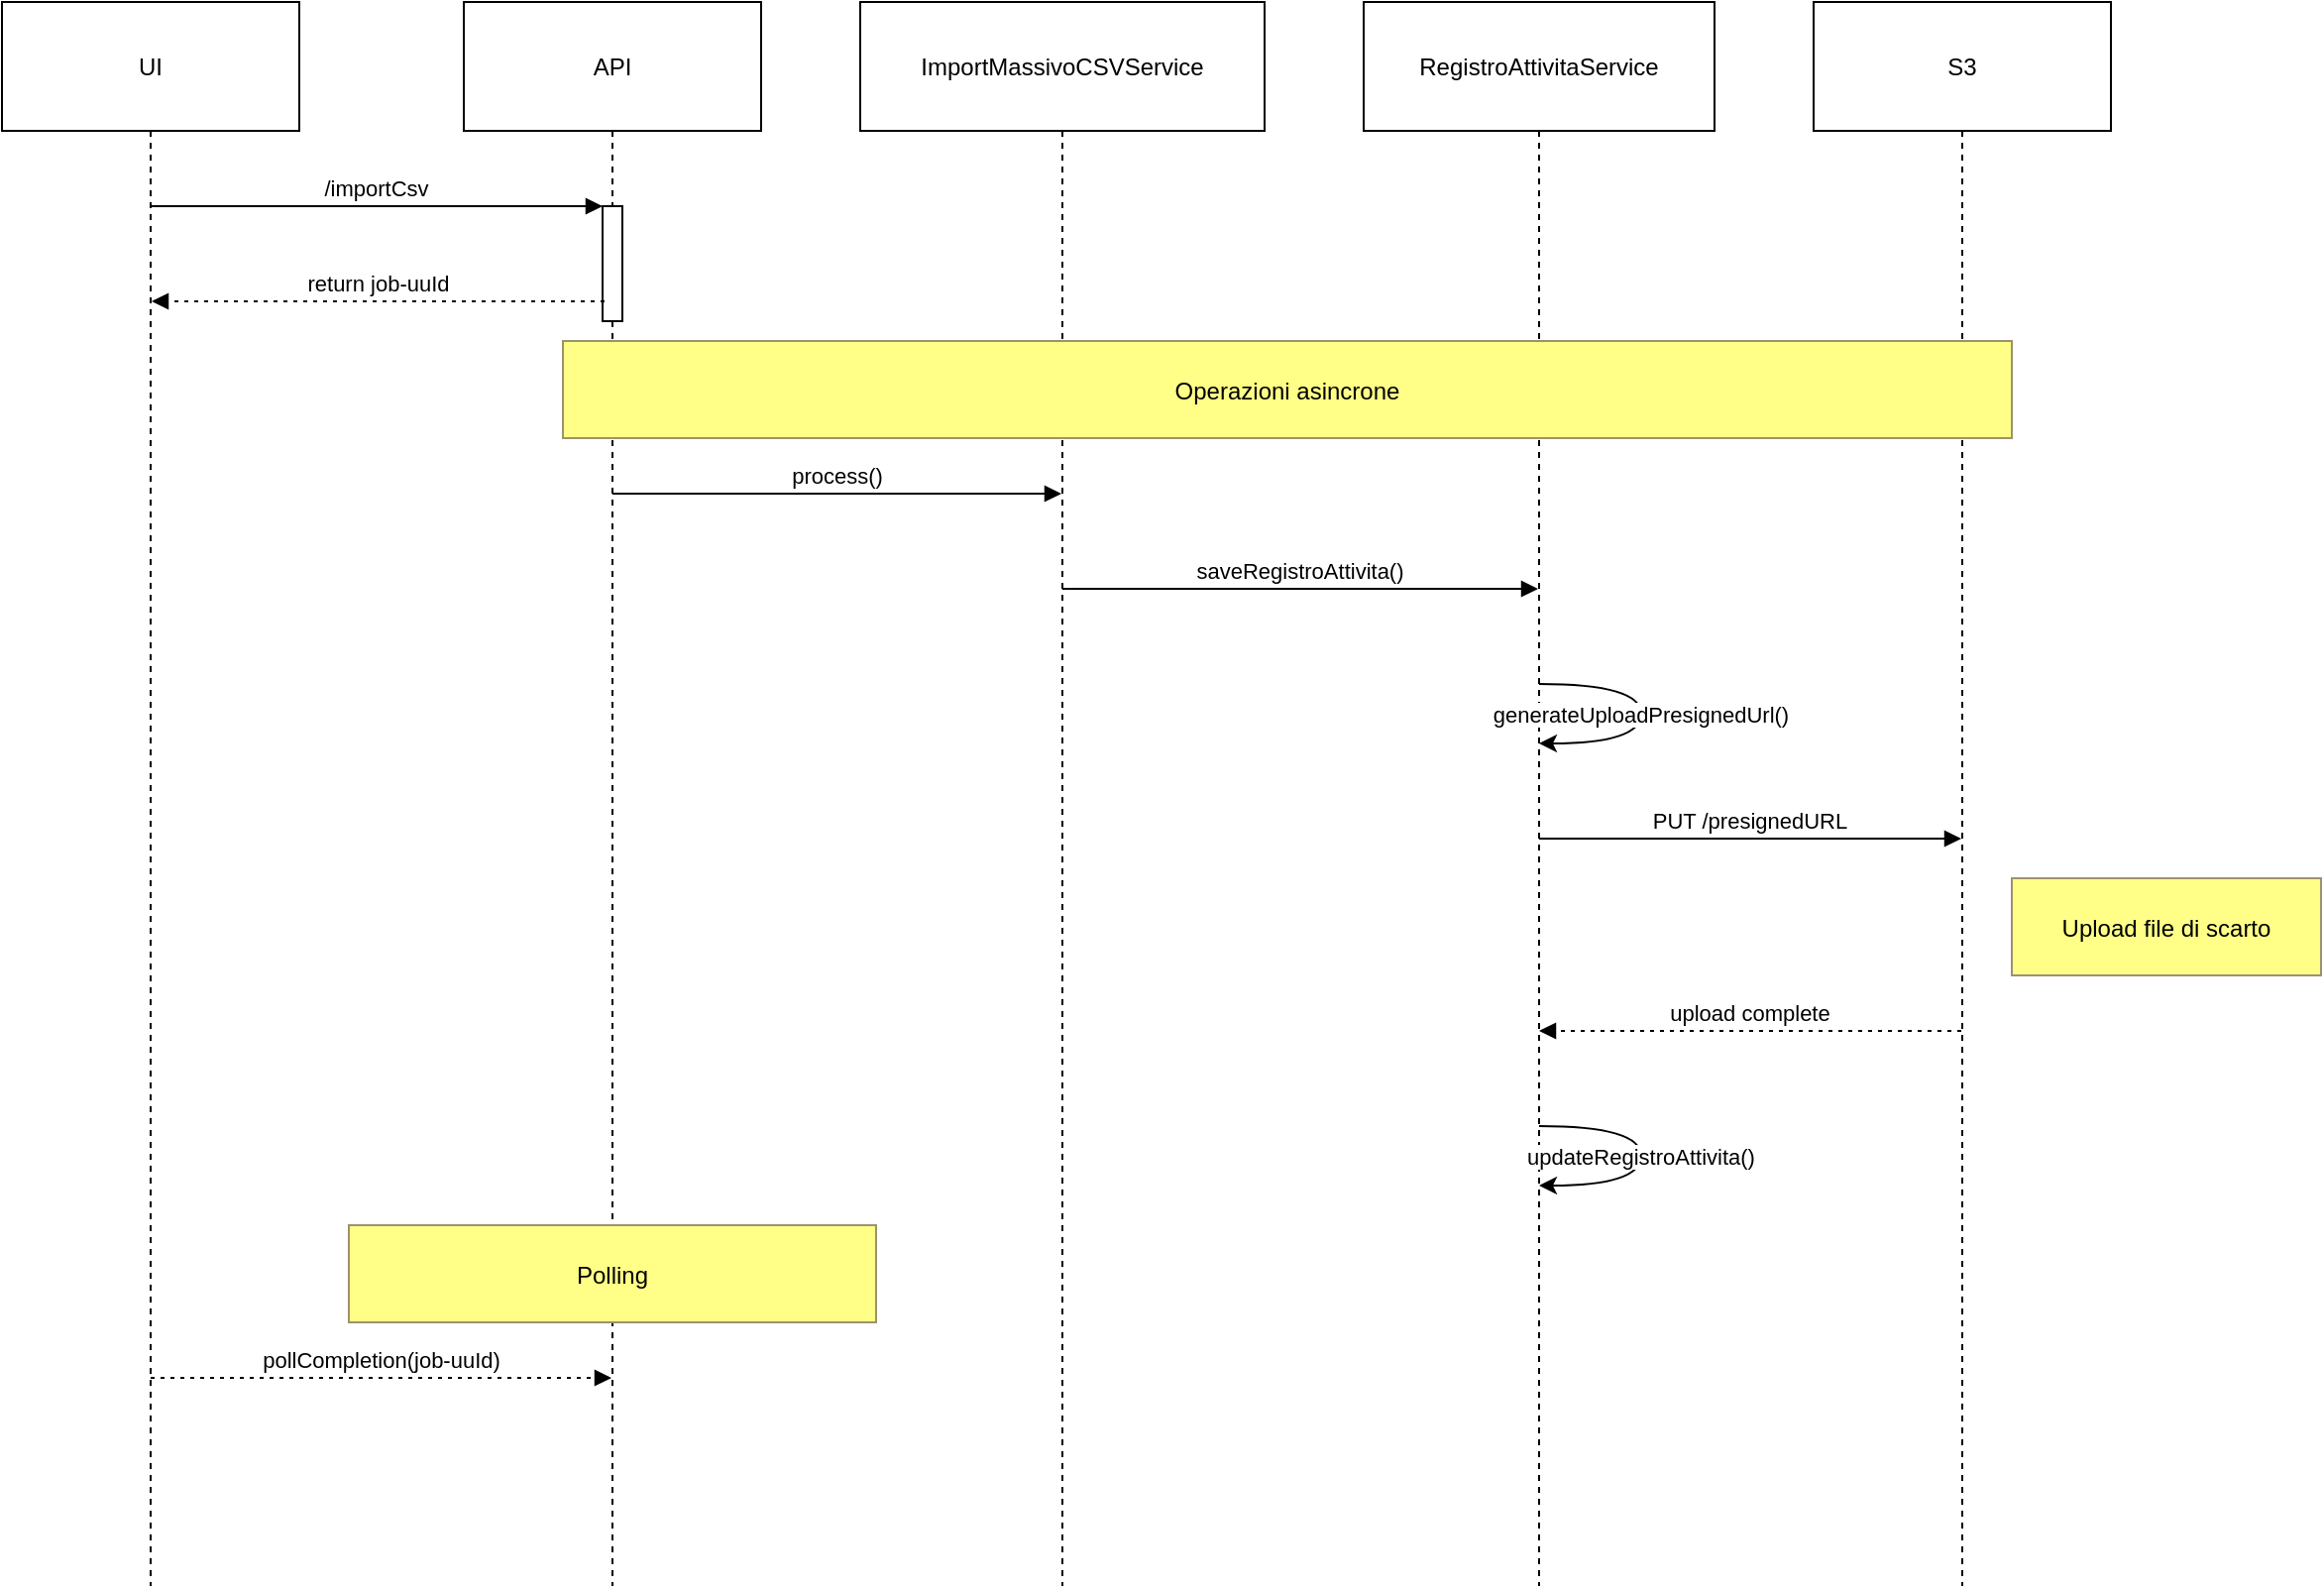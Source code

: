 <mxfile version="24.6.2" type="github">
  <diagram name="Pagina-1" id="vrp-BLg1DrBL_UtZDKUx">
    <mxGraphModel dx="1569" dy="1179" grid="1" gridSize="10" guides="1" tooltips="1" connect="1" arrows="1" fold="1" page="1" pageScale="1" pageWidth="827" pageHeight="1169" math="0" shadow="0">
      <root>
        <mxCell id="0" />
        <mxCell id="1" parent="0" />
        <mxCell id="dR0qdkHtI79iL_kFT5iZ-1" value="UI" style="shape=umlLifeline;perimeter=lifelinePerimeter;whiteSpace=wrap;container=1;dropTarget=0;collapsible=0;recursiveResize=0;outlineConnect=0;portConstraint=eastwest;newEdgeStyle={&quot;edgeStyle&quot;:&quot;elbowEdgeStyle&quot;,&quot;elbow&quot;:&quot;vertical&quot;,&quot;curved&quot;:0,&quot;rounded&quot;:0};size=65;" vertex="1" parent="1">
          <mxGeometry x="20" y="20" width="150" height="799" as="geometry" />
        </mxCell>
        <mxCell id="dR0qdkHtI79iL_kFT5iZ-2" value="API" style="shape=umlLifeline;perimeter=lifelinePerimeter;whiteSpace=wrap;container=1;dropTarget=0;collapsible=0;recursiveResize=0;outlineConnect=0;portConstraint=eastwest;newEdgeStyle={&quot;edgeStyle&quot;:&quot;elbowEdgeStyle&quot;,&quot;elbow&quot;:&quot;vertical&quot;,&quot;curved&quot;:0,&quot;rounded&quot;:0};size=65;" vertex="1" parent="1">
          <mxGeometry x="253" y="20" width="150" height="799" as="geometry" />
        </mxCell>
        <mxCell id="dR0qdkHtI79iL_kFT5iZ-3" value="" style="points=[];perimeter=orthogonalPerimeter;outlineConnect=0;targetShapes=umlLifeline;portConstraint=eastwest;newEdgeStyle={&quot;edgeStyle&quot;:&quot;elbowEdgeStyle&quot;,&quot;elbow&quot;:&quot;vertical&quot;,&quot;curved&quot;:0,&quot;rounded&quot;:0}" vertex="1" parent="dR0qdkHtI79iL_kFT5iZ-2">
          <mxGeometry x="70" y="103" width="10" height="58" as="geometry" />
        </mxCell>
        <mxCell id="dR0qdkHtI79iL_kFT5iZ-4" value="ImportMassivoCSVService" style="shape=umlLifeline;perimeter=lifelinePerimeter;whiteSpace=wrap;container=1;dropTarget=0;collapsible=0;recursiveResize=0;outlineConnect=0;portConstraint=eastwest;newEdgeStyle={&quot;edgeStyle&quot;:&quot;elbowEdgeStyle&quot;,&quot;elbow&quot;:&quot;vertical&quot;,&quot;curved&quot;:0,&quot;rounded&quot;:0};size=65;" vertex="1" parent="1">
          <mxGeometry x="453" y="20" width="204" height="799" as="geometry" />
        </mxCell>
        <mxCell id="dR0qdkHtI79iL_kFT5iZ-5" value="RegistroAttivitaService" style="shape=umlLifeline;perimeter=lifelinePerimeter;whiteSpace=wrap;container=1;dropTarget=0;collapsible=0;recursiveResize=0;outlineConnect=0;portConstraint=eastwest;newEdgeStyle={&quot;edgeStyle&quot;:&quot;elbowEdgeStyle&quot;,&quot;elbow&quot;:&quot;vertical&quot;,&quot;curved&quot;:0,&quot;rounded&quot;:0};size=65;" vertex="1" parent="1">
          <mxGeometry x="707" y="20" width="177" height="799" as="geometry" />
        </mxCell>
        <mxCell id="dR0qdkHtI79iL_kFT5iZ-6" value="S3" style="shape=umlLifeline;perimeter=lifelinePerimeter;whiteSpace=wrap;container=1;dropTarget=0;collapsible=0;recursiveResize=0;outlineConnect=0;portConstraint=eastwest;newEdgeStyle={&quot;edgeStyle&quot;:&quot;elbowEdgeStyle&quot;,&quot;elbow&quot;:&quot;vertical&quot;,&quot;curved&quot;:0,&quot;rounded&quot;:0};size=65;" vertex="1" parent="1">
          <mxGeometry x="934" y="20" width="150" height="799" as="geometry" />
        </mxCell>
        <mxCell id="dR0qdkHtI79iL_kFT5iZ-7" value="/importCsv" style="verticalAlign=bottom;endArrow=block;edgeStyle=elbowEdgeStyle;elbow=vertical;curved=0;rounded=0;" edge="1" parent="1" source="dR0qdkHtI79iL_kFT5iZ-1" target="dR0qdkHtI79iL_kFT5iZ-3">
          <mxGeometry relative="1" as="geometry">
            <Array as="points">
              <mxPoint x="218" y="123" />
            </Array>
          </mxGeometry>
        </mxCell>
        <mxCell id="dR0qdkHtI79iL_kFT5iZ-8" value="return job-uuId" style="verticalAlign=bottom;endArrow=block;edgeStyle=elbowEdgeStyle;elbow=horizontal;curved=0;rounded=0;dashed=1;dashPattern=2 3;" edge="1" parent="1">
          <mxGeometry x="-0.002" relative="1" as="geometry">
            <Array as="points">
              <mxPoint x="222" y="171" />
            </Array>
            <mxPoint x="324" y="171" as="sourcePoint" />
            <mxPoint x="95.5" y="171" as="targetPoint" />
            <mxPoint as="offset" />
          </mxGeometry>
        </mxCell>
        <mxCell id="dR0qdkHtI79iL_kFT5iZ-9" value="process()" style="verticalAlign=bottom;endArrow=block;edgeStyle=elbowEdgeStyle;elbow=vertical;curved=0;rounded=0;" edge="1" parent="1" source="dR0qdkHtI79iL_kFT5iZ-2" target="dR0qdkHtI79iL_kFT5iZ-4">
          <mxGeometry relative="1" as="geometry">
            <Array as="points">
              <mxPoint x="450" y="268" />
            </Array>
          </mxGeometry>
        </mxCell>
        <mxCell id="dR0qdkHtI79iL_kFT5iZ-10" value="saveRegistroAttivita()" style="verticalAlign=bottom;endArrow=block;edgeStyle=elbowEdgeStyle;elbow=vertical;curved=0;rounded=0;" edge="1" parent="1" source="dR0qdkHtI79iL_kFT5iZ-4" target="dR0qdkHtI79iL_kFT5iZ-5">
          <mxGeometry relative="1" as="geometry">
            <Array as="points">
              <mxPoint x="684" y="316" />
            </Array>
          </mxGeometry>
        </mxCell>
        <mxCell id="dR0qdkHtI79iL_kFT5iZ-11" value="generateUploadPresignedUrl()" style="curved=1;rounded=0;" edge="1" parent="1" source="dR0qdkHtI79iL_kFT5iZ-5" target="dR0qdkHtI79iL_kFT5iZ-5">
          <mxGeometry relative="1" as="geometry">
            <Array as="points">
              <mxPoint x="847" y="364" />
              <mxPoint x="847" y="394" />
            </Array>
          </mxGeometry>
        </mxCell>
        <mxCell id="dR0qdkHtI79iL_kFT5iZ-12" value="PUT /presignedURL" style="verticalAlign=bottom;endArrow=block;edgeStyle=elbowEdgeStyle;elbow=vertical;curved=0;rounded=0;" edge="1" parent="1" source="dR0qdkHtI79iL_kFT5iZ-5" target="dR0qdkHtI79iL_kFT5iZ-6">
          <mxGeometry relative="1" as="geometry">
            <Array as="points">
              <mxPoint x="911" y="442" />
            </Array>
          </mxGeometry>
        </mxCell>
        <mxCell id="dR0qdkHtI79iL_kFT5iZ-13" value="upload complete" style="verticalAlign=bottom;endArrow=block;edgeStyle=elbowEdgeStyle;elbow=vertical;curved=0;rounded=0;dashed=1;dashPattern=2 3;" edge="1" parent="1" source="dR0qdkHtI79iL_kFT5iZ-6" target="dR0qdkHtI79iL_kFT5iZ-5">
          <mxGeometry relative="1" as="geometry">
            <Array as="points">
              <mxPoint x="914" y="539" />
            </Array>
          </mxGeometry>
        </mxCell>
        <mxCell id="dR0qdkHtI79iL_kFT5iZ-14" value="updateRegistroAttivita()" style="curved=1;rounded=0;" edge="1" parent="1" source="dR0qdkHtI79iL_kFT5iZ-5" target="dR0qdkHtI79iL_kFT5iZ-5">
          <mxGeometry relative="1" as="geometry">
            <Array as="points">
              <mxPoint x="847" y="587" />
              <mxPoint x="847" y="617" />
            </Array>
          </mxGeometry>
        </mxCell>
        <mxCell id="dR0qdkHtI79iL_kFT5iZ-15" value="pollCompletion(job-uuId)" style="verticalAlign=bottom;endArrow=block;edgeStyle=elbowEdgeStyle;elbow=vertical;curved=0;rounded=0;dashed=1;dashPattern=2 3;" edge="1" parent="1" source="dR0qdkHtI79iL_kFT5iZ-1" target="dR0qdkHtI79iL_kFT5iZ-2">
          <mxGeometry x="0.004" relative="1" as="geometry">
            <Array as="points">
              <mxPoint x="223" y="714" />
            </Array>
            <mxPoint as="offset" />
          </mxGeometry>
        </mxCell>
        <mxCell id="dR0qdkHtI79iL_kFT5iZ-16" value="Operazioni asincrone" style="fillColor=#ffff88;strokeColor=#9E916F;" vertex="1" parent="1">
          <mxGeometry x="303" y="191" width="731" height="49" as="geometry" />
        </mxCell>
        <mxCell id="dR0qdkHtI79iL_kFT5iZ-17" value="Upload file di scarto" style="fillColor=#ffff88;strokeColor=#9E916F;" vertex="1" parent="1">
          <mxGeometry x="1034" y="462" width="156" height="49" as="geometry" />
        </mxCell>
        <mxCell id="dR0qdkHtI79iL_kFT5iZ-18" value="Polling" style="fillColor=#ffff88;strokeColor=#9E916F;" vertex="1" parent="1">
          <mxGeometry x="195" y="637" width="266" height="49" as="geometry" />
        </mxCell>
      </root>
    </mxGraphModel>
  </diagram>
</mxfile>
